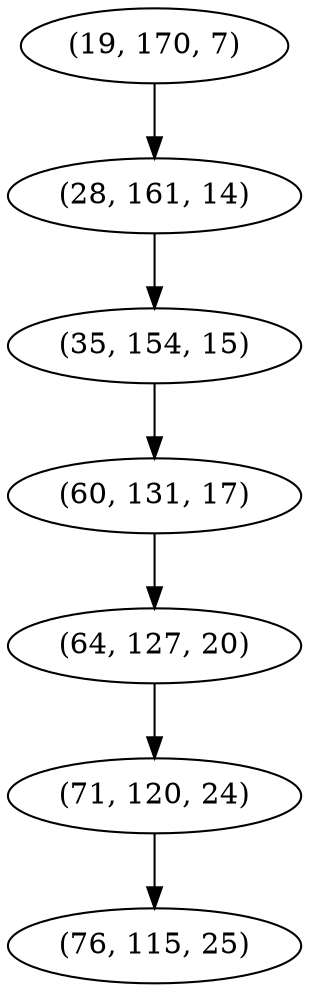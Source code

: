 digraph tree {
    "(19, 170, 7)";
    "(28, 161, 14)";
    "(35, 154, 15)";
    "(60, 131, 17)";
    "(64, 127, 20)";
    "(71, 120, 24)";
    "(76, 115, 25)";
    "(19, 170, 7)" -> "(28, 161, 14)";
    "(28, 161, 14)" -> "(35, 154, 15)";
    "(35, 154, 15)" -> "(60, 131, 17)";
    "(60, 131, 17)" -> "(64, 127, 20)";
    "(64, 127, 20)" -> "(71, 120, 24)";
    "(71, 120, 24)" -> "(76, 115, 25)";
}
